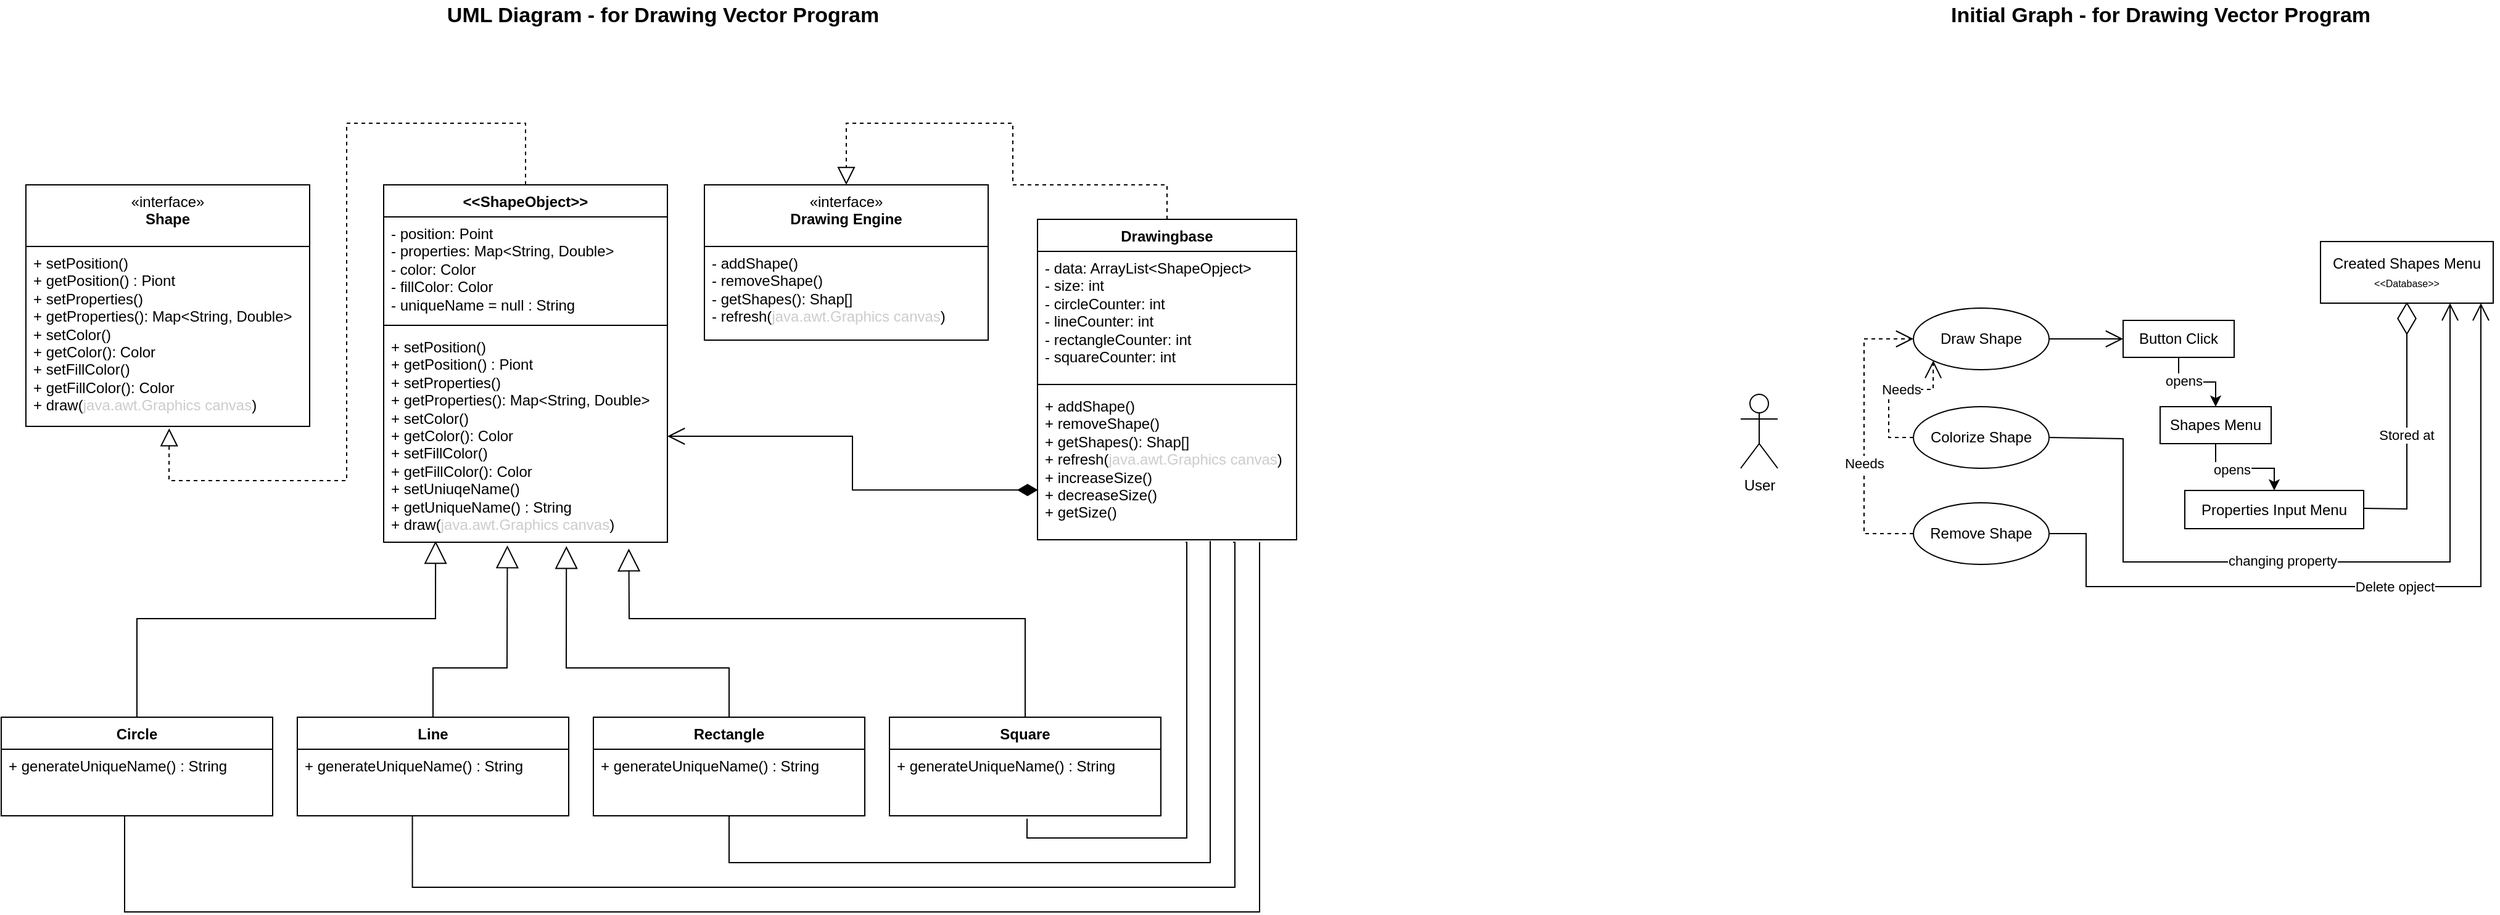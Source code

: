<mxfile version="24.7.17">
  <diagram name="Page-1" id="pq5xsxD_SMMbnIyq-xD5">
    <mxGraphModel dx="2380" dy="731" grid="1" gridSize="10" guides="1" tooltips="1" connect="1" arrows="1" fold="1" page="1" pageScale="1" pageWidth="1169" pageHeight="827" math="0" shadow="0">
      <root>
        <mxCell id="0" />
        <mxCell id="1" parent="0" />
        <mxCell id="RMKf5uSqgGsViAs_e21l-21" value="User" style="shape=umlActor;verticalLabelPosition=bottom;verticalAlign=top;html=1;" parent="1" vertex="1">
          <mxGeometry x="290" y="350" width="30" height="60" as="geometry" />
        </mxCell>
        <mxCell id="RMKf5uSqgGsViAs_e21l-22" value="Draw Shape" style="ellipse;whiteSpace=wrap;html=1;" parent="1" vertex="1">
          <mxGeometry x="430" y="280" width="110" height="50" as="geometry" />
        </mxCell>
        <mxCell id="RMKf5uSqgGsViAs_e21l-23" value="Colorize Shape" style="ellipse;whiteSpace=wrap;html=1;" parent="1" vertex="1">
          <mxGeometry x="430" y="360" width="110" height="50" as="geometry" />
        </mxCell>
        <mxCell id="RMKf5uSqgGsViAs_e21l-24" value="Remove Shape" style="ellipse;whiteSpace=wrap;html=1;" parent="1" vertex="1">
          <mxGeometry x="430" y="438" width="110" height="50" as="geometry" />
        </mxCell>
        <mxCell id="RMKf5uSqgGsViAs_e21l-32" value="" style="edgeStyle=orthogonalEdgeStyle;rounded=0;orthogonalLoop=1;jettySize=auto;html=1;" parent="1" source="RMKf5uSqgGsViAs_e21l-27" target="RMKf5uSqgGsViAs_e21l-28" edge="1">
          <mxGeometry relative="1" as="geometry" />
        </mxCell>
        <mxCell id="RMKf5uSqgGsViAs_e21l-38" value="opens" style="edgeLabel;html=1;align=center;verticalAlign=middle;resizable=0;points=[];" parent="RMKf5uSqgGsViAs_e21l-32" vertex="1" connectable="0">
          <mxGeometry x="-0.316" y="1" relative="1" as="geometry">
            <mxPoint as="offset" />
          </mxGeometry>
        </mxCell>
        <mxCell id="RMKf5uSqgGsViAs_e21l-27" value="Button Click" style="html=1;whiteSpace=wrap;" parent="1" vertex="1">
          <mxGeometry x="600" y="290" width="90" height="30" as="geometry" />
        </mxCell>
        <mxCell id="RMKf5uSqgGsViAs_e21l-31" value="" style="edgeStyle=orthogonalEdgeStyle;rounded=0;orthogonalLoop=1;jettySize=auto;html=1;" parent="1" source="RMKf5uSqgGsViAs_e21l-28" target="RMKf5uSqgGsViAs_e21l-30" edge="1">
          <mxGeometry relative="1" as="geometry" />
        </mxCell>
        <mxCell id="RMKf5uSqgGsViAs_e21l-39" value="opens" style="edgeLabel;html=1;align=center;verticalAlign=middle;resizable=0;points=[];" parent="RMKf5uSqgGsViAs_e21l-31" vertex="1" connectable="0">
          <mxGeometry x="-0.238" y="-1" relative="1" as="geometry">
            <mxPoint as="offset" />
          </mxGeometry>
        </mxCell>
        <mxCell id="RMKf5uSqgGsViAs_e21l-28" value="Shapes Menu" style="html=1;whiteSpace=wrap;" parent="1" vertex="1">
          <mxGeometry x="630" y="360" width="90" height="30" as="geometry" />
        </mxCell>
        <mxCell id="RMKf5uSqgGsViAs_e21l-30" value="Properties Input Menu" style="whiteSpace=wrap;html=1;" parent="1" vertex="1">
          <mxGeometry x="650" y="428" width="145" height="31" as="geometry" />
        </mxCell>
        <mxCell id="RMKf5uSqgGsViAs_e21l-33" value="" style="endArrow=open;endFill=1;endSize=12;html=1;rounded=0;exitX=1;exitY=0.5;exitDx=0;exitDy=0;entryX=0;entryY=0.5;entryDx=0;entryDy=0;" parent="1" source="RMKf5uSqgGsViAs_e21l-22" target="RMKf5uSqgGsViAs_e21l-27" edge="1">
          <mxGeometry width="160" relative="1" as="geometry">
            <mxPoint x="220" y="336" as="sourcePoint" />
            <mxPoint x="380" y="336" as="targetPoint" />
            <Array as="points" />
          </mxGeometry>
        </mxCell>
        <mxCell id="RMKf5uSqgGsViAs_e21l-34" value="Created Shapes Menu&lt;div&gt;&lt;font style=&quot;font-size: 8px;&quot;&gt;&amp;lt;&amp;lt;Database&amp;gt;&amp;gt;&lt;/font&gt;&lt;/div&gt;" style="html=1;whiteSpace=wrap;" parent="1" vertex="1">
          <mxGeometry x="760" y="226" width="140" height="50" as="geometry" />
        </mxCell>
        <mxCell id="RMKf5uSqgGsViAs_e21l-36" value="" style="endArrow=diamondThin;endFill=0;endSize=24;html=1;rounded=0;entryX=0.5;entryY=1;entryDx=0;entryDy=0;exitX=1;exitY=0.5;exitDx=0;exitDy=0;" parent="1" edge="1">
          <mxGeometry width="160" relative="1" as="geometry">
            <mxPoint x="795" y="442.5" as="sourcePoint" />
            <mxPoint x="830" y="275" as="targetPoint" />
            <Array as="points">
              <mxPoint x="830" y="443" />
            </Array>
          </mxGeometry>
        </mxCell>
        <mxCell id="RMKf5uSqgGsViAs_e21l-37" value="Stored at&amp;nbsp;" style="edgeLabel;html=1;align=center;verticalAlign=middle;resizable=0;points=[];" parent="RMKf5uSqgGsViAs_e21l-36" vertex="1" connectable="0">
          <mxGeometry x="-0.061" y="-1" relative="1" as="geometry">
            <mxPoint as="offset" />
          </mxGeometry>
        </mxCell>
        <mxCell id="RMKf5uSqgGsViAs_e21l-41" value="" style="endArrow=open;endFill=1;endSize=12;html=1;rounded=0;exitX=1;exitY=0.5;exitDx=0;exitDy=0;entryX=0.75;entryY=1;entryDx=0;entryDy=0;" parent="1" edge="1">
          <mxGeometry width="160" relative="1" as="geometry">
            <mxPoint x="540" y="385" as="sourcePoint" />
            <mxPoint x="865" y="276" as="targetPoint" />
            <Array as="points">
              <mxPoint x="600" y="386" />
              <mxPoint x="600" y="486" />
              <mxPoint x="865" y="486" />
            </Array>
          </mxGeometry>
        </mxCell>
        <mxCell id="RMKf5uSqgGsViAs_e21l-42" value="changing property" style="edgeLabel;html=1;align=center;verticalAlign=middle;resizable=0;points=[];" parent="RMKf5uSqgGsViAs_e21l-41" vertex="1" connectable="0">
          <mxGeometry x="-0.091" y="1" relative="1" as="geometry">
            <mxPoint as="offset" />
          </mxGeometry>
        </mxCell>
        <mxCell id="RMKf5uSqgGsViAs_e21l-43" value="" style="endArrow=open;endFill=1;endSize=12;html=1;rounded=0;exitX=1;exitY=0.5;exitDx=0;exitDy=0;" parent="1" source="RMKf5uSqgGsViAs_e21l-24" edge="1">
          <mxGeometry width="160" relative="1" as="geometry">
            <mxPoint x="580" y="356" as="sourcePoint" />
            <mxPoint x="890" y="276" as="targetPoint" />
            <Array as="points">
              <mxPoint x="570" y="463" />
              <mxPoint x="570" y="506" />
              <mxPoint x="890" y="506" />
            </Array>
          </mxGeometry>
        </mxCell>
        <mxCell id="RMKf5uSqgGsViAs_e21l-44" value="Delete opject" style="edgeLabel;html=1;align=center;verticalAlign=middle;resizable=0;points=[];" parent="RMKf5uSqgGsViAs_e21l-43" vertex="1" connectable="0">
          <mxGeometry x="0.036" relative="1" as="geometry">
            <mxPoint as="offset" />
          </mxGeometry>
        </mxCell>
        <mxCell id="USz4Qo-gf9uDBhj3zrDa-1" value="Needs" style="endArrow=open;endSize=12;dashed=1;html=1;rounded=0;exitX=0;exitY=0.5;exitDx=0;exitDy=0;entryX=0;entryY=1;entryDx=0;entryDy=0;" parent="1" source="RMKf5uSqgGsViAs_e21l-23" target="RMKf5uSqgGsViAs_e21l-22" edge="1">
          <mxGeometry x="0.165" width="160" relative="1" as="geometry">
            <mxPoint x="470" y="376" as="sourcePoint" />
            <mxPoint x="630" y="376" as="targetPoint" />
            <Array as="points">
              <mxPoint x="410" y="385" />
              <mxPoint x="410" y="346" />
              <mxPoint x="446" y="346" />
            </Array>
            <mxPoint as="offset" />
          </mxGeometry>
        </mxCell>
        <mxCell id="USz4Qo-gf9uDBhj3zrDa-2" value="Needs" style="endArrow=open;endSize=12;dashed=1;html=1;rounded=0;exitX=0;exitY=0.5;exitDx=0;exitDy=0;entryX=0;entryY=0.5;entryDx=0;entryDy=0;" parent="1" source="RMKf5uSqgGsViAs_e21l-24" target="RMKf5uSqgGsViAs_e21l-22" edge="1">
          <mxGeometry x="-0.185" width="160" relative="1" as="geometry">
            <mxPoint x="400.15" y="465.5" as="sourcePoint" />
            <mxPoint x="400.15" y="421.5" as="targetPoint" />
            <Array as="points">
              <mxPoint x="390" y="463" />
              <mxPoint x="390" y="305" />
            </Array>
            <mxPoint as="offset" />
          </mxGeometry>
        </mxCell>
        <mxCell id="C0YIQ4TRfovsTZMmDKrr-1" value="&lt;div&gt;&lt;span style=&quot;font-weight: 400;&quot;&gt;«interface»&lt;/span&gt;&lt;/div&gt;&lt;div&gt;Shape&lt;/div&gt;" style="swimlane;fontStyle=1;align=center;verticalAlign=top;childLayout=stackLayout;horizontal=1;startSize=50;horizontalStack=0;resizeParent=1;resizeParentMax=0;resizeLast=0;collapsible=1;marginBottom=0;whiteSpace=wrap;html=1;" vertex="1" parent="1">
          <mxGeometry x="-1100" y="180" width="230" height="196" as="geometry" />
        </mxCell>
        <mxCell id="C0YIQ4TRfovsTZMmDKrr-2" value="+ setPosition()&lt;div&gt;+ getPosition() : Piont&lt;/div&gt;&lt;div&gt;+ setProperties()&lt;/div&gt;&lt;div&gt;+ getProperties(): Map&amp;lt;String, Double&amp;gt;&lt;/div&gt;&lt;div&gt;+ setColor()&lt;/div&gt;&lt;div&gt;+ getColor(): Color&lt;/div&gt;&lt;div&gt;+ setFillColor()&lt;/div&gt;&lt;div&gt;+ getFillColor(): Color&lt;br&gt;&lt;/div&gt;&lt;div&gt;+ draw(&lt;font color=&quot;#cccccc&quot;&gt;java.awt.Graphics canvas&lt;/font&gt;)&lt;/div&gt;" style="text;strokeColor=none;fillColor=none;align=left;verticalAlign=top;spacingLeft=4;spacingRight=4;overflow=hidden;rotatable=0;points=[[0,0.5],[1,0.5]];portConstraint=eastwest;whiteSpace=wrap;html=1;" vertex="1" parent="C0YIQ4TRfovsTZMmDKrr-1">
          <mxGeometry y="50" width="230" height="146" as="geometry" />
        </mxCell>
        <mxCell id="C0YIQ4TRfovsTZMmDKrr-3" value="&amp;lt;&amp;lt;ShapeObject&amp;gt;&amp;gt;" style="swimlane;fontStyle=1;align=center;verticalAlign=top;childLayout=stackLayout;horizontal=1;startSize=26;horizontalStack=0;resizeParent=1;resizeParentMax=0;resizeLast=0;collapsible=1;marginBottom=0;whiteSpace=wrap;html=1;" vertex="1" parent="1">
          <mxGeometry x="-810" y="180" width="230" height="290" as="geometry" />
        </mxCell>
        <mxCell id="C0YIQ4TRfovsTZMmDKrr-4" value="&lt;div&gt;- position: Point&lt;/div&gt;-&amp;nbsp;properties:&amp;nbsp;Map&amp;lt;String, Double&amp;gt;&lt;div&gt;- color: Color&lt;/div&gt;&lt;div&gt;- fillColor:&amp;nbsp;&lt;span style=&quot;background-color: initial;&quot;&gt;Color&lt;/span&gt;&lt;/div&gt;&lt;div&gt;&lt;span style=&quot;background-color: initial;&quot;&gt;- uniqueName = null : String&lt;/span&gt;&lt;/div&gt;" style="text;strokeColor=none;fillColor=none;align=left;verticalAlign=top;spacingLeft=4;spacingRight=4;overflow=hidden;rotatable=0;points=[[0,0.5],[1,0.5]];portConstraint=eastwest;whiteSpace=wrap;html=1;" vertex="1" parent="C0YIQ4TRfovsTZMmDKrr-3">
          <mxGeometry y="26" width="230" height="84" as="geometry" />
        </mxCell>
        <mxCell id="C0YIQ4TRfovsTZMmDKrr-5" value="" style="line;strokeWidth=1;fillColor=none;align=left;verticalAlign=middle;spacingTop=-1;spacingLeft=3;spacingRight=3;rotatable=0;labelPosition=right;points=[];portConstraint=eastwest;strokeColor=inherit;" vertex="1" parent="C0YIQ4TRfovsTZMmDKrr-3">
          <mxGeometry y="110" width="230" height="8" as="geometry" />
        </mxCell>
        <mxCell id="C0YIQ4TRfovsTZMmDKrr-6" value="+ setPosition()&lt;div&gt;+ getPosition() : Piont&lt;/div&gt;&lt;div&gt;+ setProperties()&lt;/div&gt;&lt;div&gt;+ getProperties(): Map&amp;lt;String, Double&amp;gt;&lt;/div&gt;&lt;div&gt;+ setColor()&lt;/div&gt;&lt;div&gt;+ getColor(): Color&lt;/div&gt;&lt;div&gt;+ setFillColor()&lt;/div&gt;&lt;div&gt;&lt;span style=&quot;background-color: initial;&quot;&gt;+ getFillColor(): Color&lt;/span&gt;&lt;br&gt;&lt;/div&gt;&lt;div&gt;+ setUniuqeName()&lt;/div&gt;&lt;div&gt;+ getUniqueName() :&amp;nbsp;&lt;span style=&quot;background-color: initial;&quot;&gt;String&lt;/span&gt;&lt;/div&gt;&lt;div&gt;+ draw(&lt;font color=&quot;#cccccc&quot;&gt;java.awt.Graphics canvas&lt;/font&gt;)&lt;/div&gt;" style="text;strokeColor=none;fillColor=none;align=left;verticalAlign=top;spacingLeft=4;spacingRight=4;overflow=hidden;rotatable=0;points=[[0,0.5],[1,0.5]];portConstraint=eastwest;whiteSpace=wrap;html=1;" vertex="1" parent="C0YIQ4TRfovsTZMmDKrr-3">
          <mxGeometry y="118" width="230" height="172" as="geometry" />
        </mxCell>
        <mxCell id="C0YIQ4TRfovsTZMmDKrr-7" value="" style="endArrow=block;dashed=1;endFill=0;endSize=12;html=1;rounded=0;exitX=0.5;exitY=0;exitDx=0;exitDy=0;entryX=0.505;entryY=1.011;entryDx=0;entryDy=0;entryPerimeter=0;" edge="1" parent="1" source="C0YIQ4TRfovsTZMmDKrr-3" target="C0YIQ4TRfovsTZMmDKrr-2">
          <mxGeometry width="160" relative="1" as="geometry">
            <mxPoint x="-710" y="440" as="sourcePoint" />
            <mxPoint x="-550" y="440" as="targetPoint" />
            <Array as="points">
              <mxPoint x="-695" y="130" />
              <mxPoint x="-840" y="130" />
              <mxPoint x="-840" y="420" />
              <mxPoint x="-984" y="420" />
            </Array>
          </mxGeometry>
        </mxCell>
        <mxCell id="C0YIQ4TRfovsTZMmDKrr-8" value="Line" style="swimlane;fontStyle=1;align=center;verticalAlign=top;childLayout=stackLayout;horizontal=1;startSize=26;horizontalStack=0;resizeParent=1;resizeParentMax=0;resizeLast=0;collapsible=1;marginBottom=0;whiteSpace=wrap;html=1;" vertex="1" parent="1">
          <mxGeometry x="-880" y="612" width="220" height="80" as="geometry" />
        </mxCell>
        <mxCell id="C0YIQ4TRfovsTZMmDKrr-11" value="+ generateUniqueName() : String" style="text;strokeColor=none;fillColor=none;align=left;verticalAlign=top;spacingLeft=4;spacingRight=4;overflow=hidden;rotatable=0;points=[[0,0.5],[1,0.5]];portConstraint=eastwest;whiteSpace=wrap;html=1;" vertex="1" parent="C0YIQ4TRfovsTZMmDKrr-8">
          <mxGeometry y="26" width="220" height="54" as="geometry" />
        </mxCell>
        <mxCell id="C0YIQ4TRfovsTZMmDKrr-12" value="&lt;span style=&quot;font-weight: 400;&quot;&gt;«interface»&lt;/span&gt;&lt;br style=&quot;font-weight: 400;&quot;&gt;&lt;b&gt;Drawing Engine&lt;/b&gt;" style="swimlane;fontStyle=1;align=center;verticalAlign=top;childLayout=stackLayout;horizontal=1;startSize=50;horizontalStack=0;resizeParent=1;resizeParentMax=0;resizeLast=0;collapsible=1;marginBottom=0;whiteSpace=wrap;html=1;" vertex="1" parent="1">
          <mxGeometry x="-550" y="180" width="230" height="126" as="geometry" />
        </mxCell>
        <mxCell id="C0YIQ4TRfovsTZMmDKrr-13" value="- addShape()&lt;div&gt;&lt;span style=&quot;background-color: initial;&quot;&gt;- removeShape()&lt;/span&gt;&lt;/div&gt;&lt;div&gt;&lt;span style=&quot;background-color: initial;&quot;&gt;- getShapes(): Shap[]&lt;/span&gt;&lt;/div&gt;&lt;div&gt;- refresh(&lt;span style=&quot;background-color: initial;&quot;&gt;&lt;font color=&quot;#cccccc&quot;&gt;java.awt.Graphics canvas&lt;/font&gt;&lt;/span&gt;&lt;span style=&quot;background-color: initial;&quot;&gt;)&lt;/span&gt;&lt;/div&gt;" style="text;strokeColor=none;fillColor=none;align=left;verticalAlign=top;spacingLeft=4;spacingRight=4;overflow=hidden;rotatable=0;points=[[0,0.5],[1,0.5]];portConstraint=eastwest;whiteSpace=wrap;html=1;" vertex="1" parent="C0YIQ4TRfovsTZMmDKrr-12">
          <mxGeometry y="50" width="230" height="76" as="geometry" />
        </mxCell>
        <mxCell id="C0YIQ4TRfovsTZMmDKrr-14" value="Drawingbase" style="swimlane;fontStyle=1;align=center;verticalAlign=top;childLayout=stackLayout;horizontal=1;startSize=26;horizontalStack=0;resizeParent=1;resizeParentMax=0;resizeLast=0;collapsible=1;marginBottom=0;whiteSpace=wrap;html=1;" vertex="1" parent="1">
          <mxGeometry x="-280" y="208" width="210" height="260" as="geometry" />
        </mxCell>
        <mxCell id="C0YIQ4TRfovsTZMmDKrr-15" value="- data: ArrayList&amp;lt;ShapeOpject&amp;gt;&lt;div&gt;- size: int&lt;/div&gt;&lt;div&gt;- circleCounter: int&lt;/div&gt;&lt;div&gt;- lineCounter: int&lt;br&gt;&lt;/div&gt;&lt;div&gt;- rectangleCounter: int&lt;br&gt;&lt;/div&gt;&lt;div&gt;- squareCounter: int&lt;/div&gt;" style="text;strokeColor=none;fillColor=none;align=left;verticalAlign=top;spacingLeft=4;spacingRight=4;overflow=hidden;rotatable=0;points=[[0,0.5],[1,0.5]];portConstraint=eastwest;whiteSpace=wrap;html=1;" vertex="1" parent="C0YIQ4TRfovsTZMmDKrr-14">
          <mxGeometry y="26" width="210" height="104" as="geometry" />
        </mxCell>
        <mxCell id="C0YIQ4TRfovsTZMmDKrr-16" value="" style="line;strokeWidth=1;fillColor=none;align=left;verticalAlign=middle;spacingTop=-1;spacingLeft=3;spacingRight=3;rotatable=0;labelPosition=right;points=[];portConstraint=eastwest;strokeColor=inherit;" vertex="1" parent="C0YIQ4TRfovsTZMmDKrr-14">
          <mxGeometry y="130" width="210" height="8" as="geometry" />
        </mxCell>
        <mxCell id="C0YIQ4TRfovsTZMmDKrr-17" value="+ addShape()&lt;div&gt;&lt;span style=&quot;background-color: initial;&quot;&gt;+ removeShape()&lt;/span&gt;&lt;/div&gt;&lt;div&gt;&lt;span style=&quot;background-color: initial;&quot;&gt;+ getShapes(): Shap[]&lt;/span&gt;&lt;/div&gt;&lt;div&gt;+ refresh(&lt;span style=&quot;background-color: initial;&quot;&gt;&lt;font color=&quot;#cccccc&quot;&gt;java.awt.Graphics canvas&lt;/font&gt;&lt;/span&gt;&lt;span style=&quot;background-color: initial;&quot;&gt;)&lt;/span&gt;&lt;/div&gt;&lt;div&gt;&lt;span style=&quot;background-color: initial;&quot;&gt;+ increaseSize()&lt;/span&gt;&lt;/div&gt;&lt;div&gt;&lt;span style=&quot;background-color: initial;&quot;&gt;+ decreaseSize()&lt;/span&gt;&lt;/div&gt;&lt;div&gt;&lt;span style=&quot;background-color: initial;&quot;&gt;+ getSize()&lt;/span&gt;&lt;/div&gt;" style="text;strokeColor=none;fillColor=none;align=left;verticalAlign=top;spacingLeft=4;spacingRight=4;overflow=hidden;rotatable=0;points=[[0,0.5],[1,0.5]];portConstraint=eastwest;whiteSpace=wrap;html=1;" vertex="1" parent="C0YIQ4TRfovsTZMmDKrr-14">
          <mxGeometry y="138" width="210" height="122" as="geometry" />
        </mxCell>
        <mxCell id="C0YIQ4TRfovsTZMmDKrr-19" value="Circle" style="swimlane;fontStyle=1;align=center;verticalAlign=top;childLayout=stackLayout;horizontal=1;startSize=26;horizontalStack=0;resizeParent=1;resizeParentMax=0;resizeLast=0;collapsible=1;marginBottom=0;whiteSpace=wrap;html=1;" vertex="1" parent="1">
          <mxGeometry x="-1120" y="612" width="220" height="80" as="geometry">
            <mxRectangle x="-1100" y="570" width="70" height="30" as="alternateBounds" />
          </mxGeometry>
        </mxCell>
        <mxCell id="C0YIQ4TRfovsTZMmDKrr-20" value="&lt;div&gt;&lt;span style=&quot;background-color: initial;&quot;&gt;+ generateUniqueName() : String&lt;/span&gt;&lt;br&gt;&lt;/div&gt;" style="text;strokeColor=none;fillColor=none;align=left;verticalAlign=top;spacingLeft=4;spacingRight=4;overflow=hidden;rotatable=0;points=[[0,0.5],[1,0.5]];portConstraint=eastwest;whiteSpace=wrap;html=1;" vertex="1" parent="C0YIQ4TRfovsTZMmDKrr-19">
          <mxGeometry y="26" width="220" height="54" as="geometry" />
        </mxCell>
        <mxCell id="C0YIQ4TRfovsTZMmDKrr-21" value="Rectangle" style="swimlane;fontStyle=1;align=center;verticalAlign=top;childLayout=stackLayout;horizontal=1;startSize=26;horizontalStack=0;resizeParent=1;resizeParentMax=0;resizeLast=0;collapsible=1;marginBottom=0;whiteSpace=wrap;html=1;" vertex="1" parent="1">
          <mxGeometry x="-640" y="612" width="220" height="80" as="geometry" />
        </mxCell>
        <mxCell id="C0YIQ4TRfovsTZMmDKrr-22" value="&lt;div&gt;+ generateUniqueName() : String&lt;br&gt;&lt;/div&gt;" style="text;strokeColor=none;fillColor=none;align=left;verticalAlign=top;spacingLeft=4;spacingRight=4;overflow=hidden;rotatable=0;points=[[0,0.5],[1,0.5]];portConstraint=eastwest;whiteSpace=wrap;html=1;" vertex="1" parent="C0YIQ4TRfovsTZMmDKrr-21">
          <mxGeometry y="26" width="220" height="54" as="geometry" />
        </mxCell>
        <mxCell id="C0YIQ4TRfovsTZMmDKrr-23" value="Square" style="swimlane;fontStyle=1;align=center;verticalAlign=top;childLayout=stackLayout;horizontal=1;startSize=26;horizontalStack=0;resizeParent=1;resizeParentMax=0;resizeLast=0;collapsible=1;marginBottom=0;whiteSpace=wrap;html=1;" vertex="1" parent="1">
          <mxGeometry x="-400" y="612" width="220" height="80" as="geometry" />
        </mxCell>
        <mxCell id="C0YIQ4TRfovsTZMmDKrr-24" value="+ generateUniqueName() : String" style="text;strokeColor=none;fillColor=none;align=left;verticalAlign=top;spacingLeft=4;spacingRight=4;overflow=hidden;rotatable=0;points=[[0,0.5],[1,0.5]];portConstraint=eastwest;whiteSpace=wrap;html=1;" vertex="1" parent="C0YIQ4TRfovsTZMmDKrr-23">
          <mxGeometry y="26" width="220" height="54" as="geometry" />
        </mxCell>
        <mxCell id="C0YIQ4TRfovsTZMmDKrr-25" value="" style="endArrow=block;endSize=16;endFill=0;html=1;rounded=0;exitX=0.5;exitY=0;exitDx=0;exitDy=0;entryX=0.183;entryY=0.994;entryDx=0;entryDy=0;entryPerimeter=0;" edge="1" parent="1" source="C0YIQ4TRfovsTZMmDKrr-19" target="C0YIQ4TRfovsTZMmDKrr-6">
          <mxGeometry width="160" relative="1" as="geometry">
            <mxPoint x="-740" y="492" as="sourcePoint" />
            <mxPoint x="-580" y="492" as="targetPoint" />
            <Array as="points">
              <mxPoint x="-1010" y="572" />
              <mxPoint x="-1010" y="532" />
              <mxPoint x="-768" y="532" />
            </Array>
          </mxGeometry>
        </mxCell>
        <mxCell id="C0YIQ4TRfovsTZMmDKrr-27" value="" style="endArrow=block;endSize=16;endFill=0;html=1;rounded=0;exitX=0.5;exitY=0;exitDx=0;exitDy=0;entryX=0.436;entryY=1.015;entryDx=0;entryDy=0;entryPerimeter=0;" edge="1" parent="1" source="C0YIQ4TRfovsTZMmDKrr-8" target="C0YIQ4TRfovsTZMmDKrr-6">
          <mxGeometry x="0.005" width="160" relative="1" as="geometry">
            <mxPoint x="-740" y="492" as="sourcePoint" />
            <mxPoint x="-707" y="482" as="targetPoint" />
            <Array as="points">
              <mxPoint x="-770" y="572" />
              <mxPoint x="-710" y="572" />
            </Array>
            <mxPoint as="offset" />
          </mxGeometry>
        </mxCell>
        <mxCell id="C0YIQ4TRfovsTZMmDKrr-29" value="" style="endArrow=block;endSize=16;endFill=0;html=1;rounded=0;exitX=0.5;exitY=0;exitDx=0;exitDy=0;entryX=0.644;entryY=1.018;entryDx=0;entryDy=0;entryPerimeter=0;" edge="1" parent="1" source="C0YIQ4TRfovsTZMmDKrr-21" target="C0YIQ4TRfovsTZMmDKrr-6">
          <mxGeometry x="0.005" width="160" relative="1" as="geometry">
            <mxPoint x="-760" y="612" as="sourcePoint" />
            <mxPoint x="-696" y="496" as="targetPoint" />
            <mxPoint as="offset" />
            <Array as="points">
              <mxPoint x="-530" y="572" />
              <mxPoint x="-662" y="572" />
            </Array>
          </mxGeometry>
        </mxCell>
        <mxCell id="C0YIQ4TRfovsTZMmDKrr-30" value="" style="endArrow=block;endSize=16;endFill=0;html=1;rounded=0;exitX=0.5;exitY=0;exitDx=0;exitDy=0;entryX=0.864;entryY=1.03;entryDx=0;entryDy=0;entryPerimeter=0;" edge="1" parent="1" source="C0YIQ4TRfovsTZMmDKrr-23" target="C0YIQ4TRfovsTZMmDKrr-6">
          <mxGeometry x="0.005" width="160" relative="1" as="geometry">
            <mxPoint x="-750" y="622" as="sourcePoint" />
            <mxPoint x="-686" y="506" as="targetPoint" />
            <mxPoint as="offset" />
            <Array as="points">
              <mxPoint x="-290" y="532" />
              <mxPoint x="-611" y="532" />
            </Array>
          </mxGeometry>
        </mxCell>
        <mxCell id="C0YIQ4TRfovsTZMmDKrr-33" value="" style="endArrow=block;dashed=1;endFill=0;endSize=12;html=1;rounded=0;exitX=0.5;exitY=0;exitDx=0;exitDy=0;entryX=0.5;entryY=0;entryDx=0;entryDy=0;" edge="1" parent="1" source="C0YIQ4TRfovsTZMmDKrr-14" target="C0YIQ4TRfovsTZMmDKrr-12">
          <mxGeometry width="160" relative="1" as="geometry">
            <mxPoint x="-640" y="450" as="sourcePoint" />
            <mxPoint x="-480" y="450" as="targetPoint" />
            <Array as="points">
              <mxPoint x="-175" y="180" />
              <mxPoint x="-300" y="180" />
              <mxPoint x="-300" y="130" />
              <mxPoint x="-435" y="130" />
            </Array>
          </mxGeometry>
        </mxCell>
        <mxCell id="C0YIQ4TRfovsTZMmDKrr-36" value="" style="endArrow=open;html=1;endSize=12;startArrow=diamondThin;startSize=14;startFill=1;edgeStyle=orthogonalEdgeStyle;align=left;verticalAlign=bottom;rounded=0;entryX=1;entryY=0.5;entryDx=0;entryDy=0;exitX=0.002;exitY=0.669;exitDx=0;exitDy=0;exitPerimeter=0;" edge="1" parent="1" source="C0YIQ4TRfovsTZMmDKrr-17" target="C0YIQ4TRfovsTZMmDKrr-6">
          <mxGeometry x="-1" y="3" relative="1" as="geometry">
            <mxPoint x="-360" y="390" as="sourcePoint" />
            <mxPoint x="-370" y="440" as="targetPoint" />
          </mxGeometry>
        </mxCell>
        <mxCell id="C0YIQ4TRfovsTZMmDKrr-38" value="&lt;font style=&quot;font-size: 17px;&quot;&gt;UML Diagram - for Drawing Vector Program&lt;/font&gt;" style="text;align=center;fontStyle=1;verticalAlign=middle;spacingLeft=3;spacingRight=3;strokeColor=none;rotatable=0;points=[[0,0.5],[1,0.5]];portConstraint=eastwest;html=1;" vertex="1" parent="1">
          <mxGeometry x="-624" y="30" width="80" height="26" as="geometry" />
        </mxCell>
        <mxCell id="C0YIQ4TRfovsTZMmDKrr-39" value="&lt;font style=&quot;font-size: 17px;&quot;&gt;Initial Graph - for Drawing Vector Program&lt;/font&gt;" style="text;align=center;fontStyle=1;verticalAlign=middle;spacingLeft=3;spacingRight=3;strokeColor=none;rotatable=0;points=[[0,0.5],[1,0.5]];portConstraint=eastwest;html=1;" vertex="1" parent="1">
          <mxGeometry x="590" y="30" width="80" height="26" as="geometry" />
        </mxCell>
        <mxCell id="C0YIQ4TRfovsTZMmDKrr-46" value="" style="endArrow=none;html=1;edgeStyle=orthogonalEdgeStyle;rounded=0;exitX=0.5;exitY=1;exitDx=0;exitDy=0;" edge="1" parent="1" source="C0YIQ4TRfovsTZMmDKrr-21">
          <mxGeometry relative="1" as="geometry">
            <mxPoint x="-225" y="622" as="sourcePoint" />
            <mxPoint x="-140" y="469" as="targetPoint" />
            <Array as="points">
              <mxPoint x="-530" y="730" />
              <mxPoint x="-140" y="730" />
              <mxPoint x="-140" y="469" />
            </Array>
          </mxGeometry>
        </mxCell>
        <mxCell id="C0YIQ4TRfovsTZMmDKrr-47" value="" style="endArrow=none;html=1;edgeStyle=orthogonalEdgeStyle;rounded=0;exitX=0.424;exitY=0.982;exitDx=0;exitDy=0;exitPerimeter=0;entryX=0.755;entryY=1.013;entryDx=0;entryDy=0;entryPerimeter=0;" edge="1" parent="1">
          <mxGeometry relative="1" as="geometry">
            <mxPoint x="-786.72" y="691.438" as="sourcePoint" />
            <mxPoint x="-121.45" y="469.996" as="targetPoint" />
            <Array as="points">
              <mxPoint x="-787" y="750" />
              <mxPoint x="-120" y="750" />
              <mxPoint x="-120" y="470" />
            </Array>
          </mxGeometry>
        </mxCell>
        <mxCell id="C0YIQ4TRfovsTZMmDKrr-48" value="" style="endArrow=none;html=1;edgeStyle=orthogonalEdgeStyle;rounded=0;" edge="1" parent="1" source="C0YIQ4TRfovsTZMmDKrr-20">
          <mxGeometry relative="1" as="geometry">
            <mxPoint x="-1020" y="700" as="sourcePoint" />
            <mxPoint x="-100" y="470" as="targetPoint" />
            <Array as="points">
              <mxPoint x="-1020" y="770" />
              <mxPoint x="-100" y="770" />
            </Array>
          </mxGeometry>
        </mxCell>
        <mxCell id="C0YIQ4TRfovsTZMmDKrr-49" value="" style="endArrow=none;html=1;edgeStyle=orthogonalEdgeStyle;rounded=0;exitX=0.507;exitY=1.044;exitDx=0;exitDy=0;exitPerimeter=0;" edge="1" parent="1" source="C0YIQ4TRfovsTZMmDKrr-24">
          <mxGeometry relative="1" as="geometry">
            <mxPoint x="-195" y="652" as="sourcePoint" />
            <mxPoint x="-160" y="470" as="targetPoint" />
            <Array as="points">
              <mxPoint x="-289" y="710" />
              <mxPoint x="-159" y="710" />
              <mxPoint x="-159" y="470" />
            </Array>
          </mxGeometry>
        </mxCell>
      </root>
    </mxGraphModel>
  </diagram>
</mxfile>
